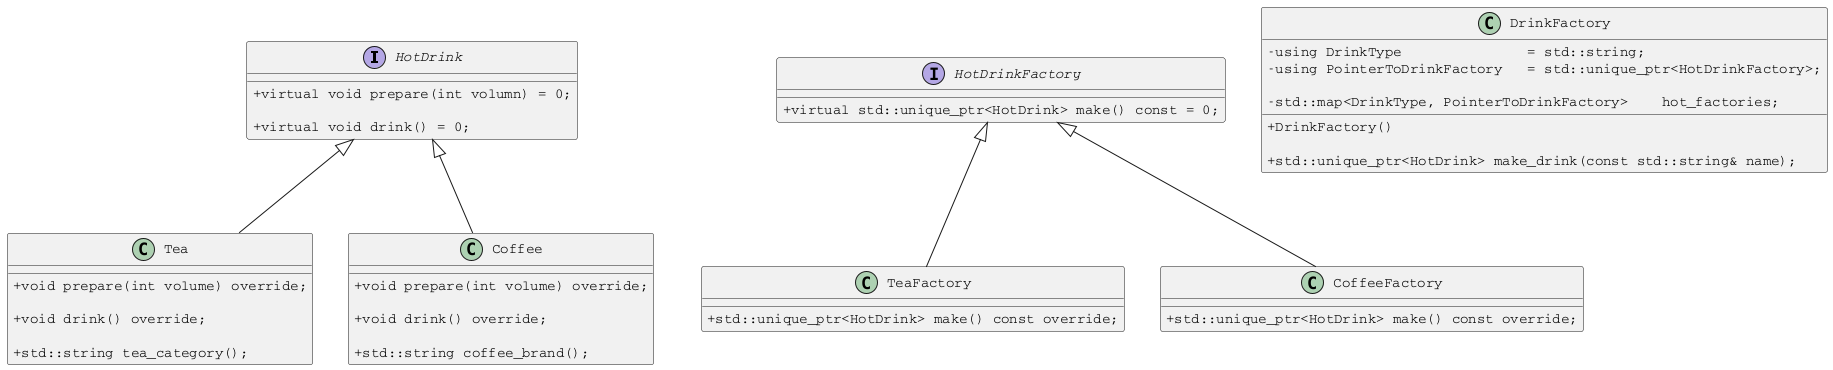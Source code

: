 @startuml
    skinparam TabSize 4
    skinparam DefaultFontName Courier
    skinparam ClassAttributeIconSize 0

    interface HotDrink
    {
        + virtual void prepare(int volumn) = 0;

        + virtual void drink() = 0;
    }

    class Tea
    {
        + void prepare(int volume) override;

        + void drink() override;

        + std::string tea_category();
    }
    HotDrink <|-- Tea

    class Coffee
    {
        + void prepare(int volume) override;

        + void drink() override;

        + std::string coffee_brand();
    }
    HotDrink <|-- Coffee

    interface HotDrinkFactory
    {
        + virtual std::unique_ptr<HotDrink> make() const = 0;
    }

    class TeaFactory
    {
        + std::unique_ptr<HotDrink> make() const override;
    }
    HotDrinkFactory <|-- TeaFactory

    class CoffeeFactory
    {
        + std::unique_ptr<HotDrink> make() const override;
    }
    HotDrinkFactory <|-- CoffeeFactory

    class DrinkFactory
    {
        - using DrinkType               = std::string;
        - using PointerToDrinkFactory   = std::unique_ptr<HotDrinkFactory>;

        - std::map<DrinkType, PointerToDrinkFactory>    hot_factories;

        + DrinkFactory()

        + std::unique_ptr<HotDrink> make_drink(const std::string& name);
    }
@enduml